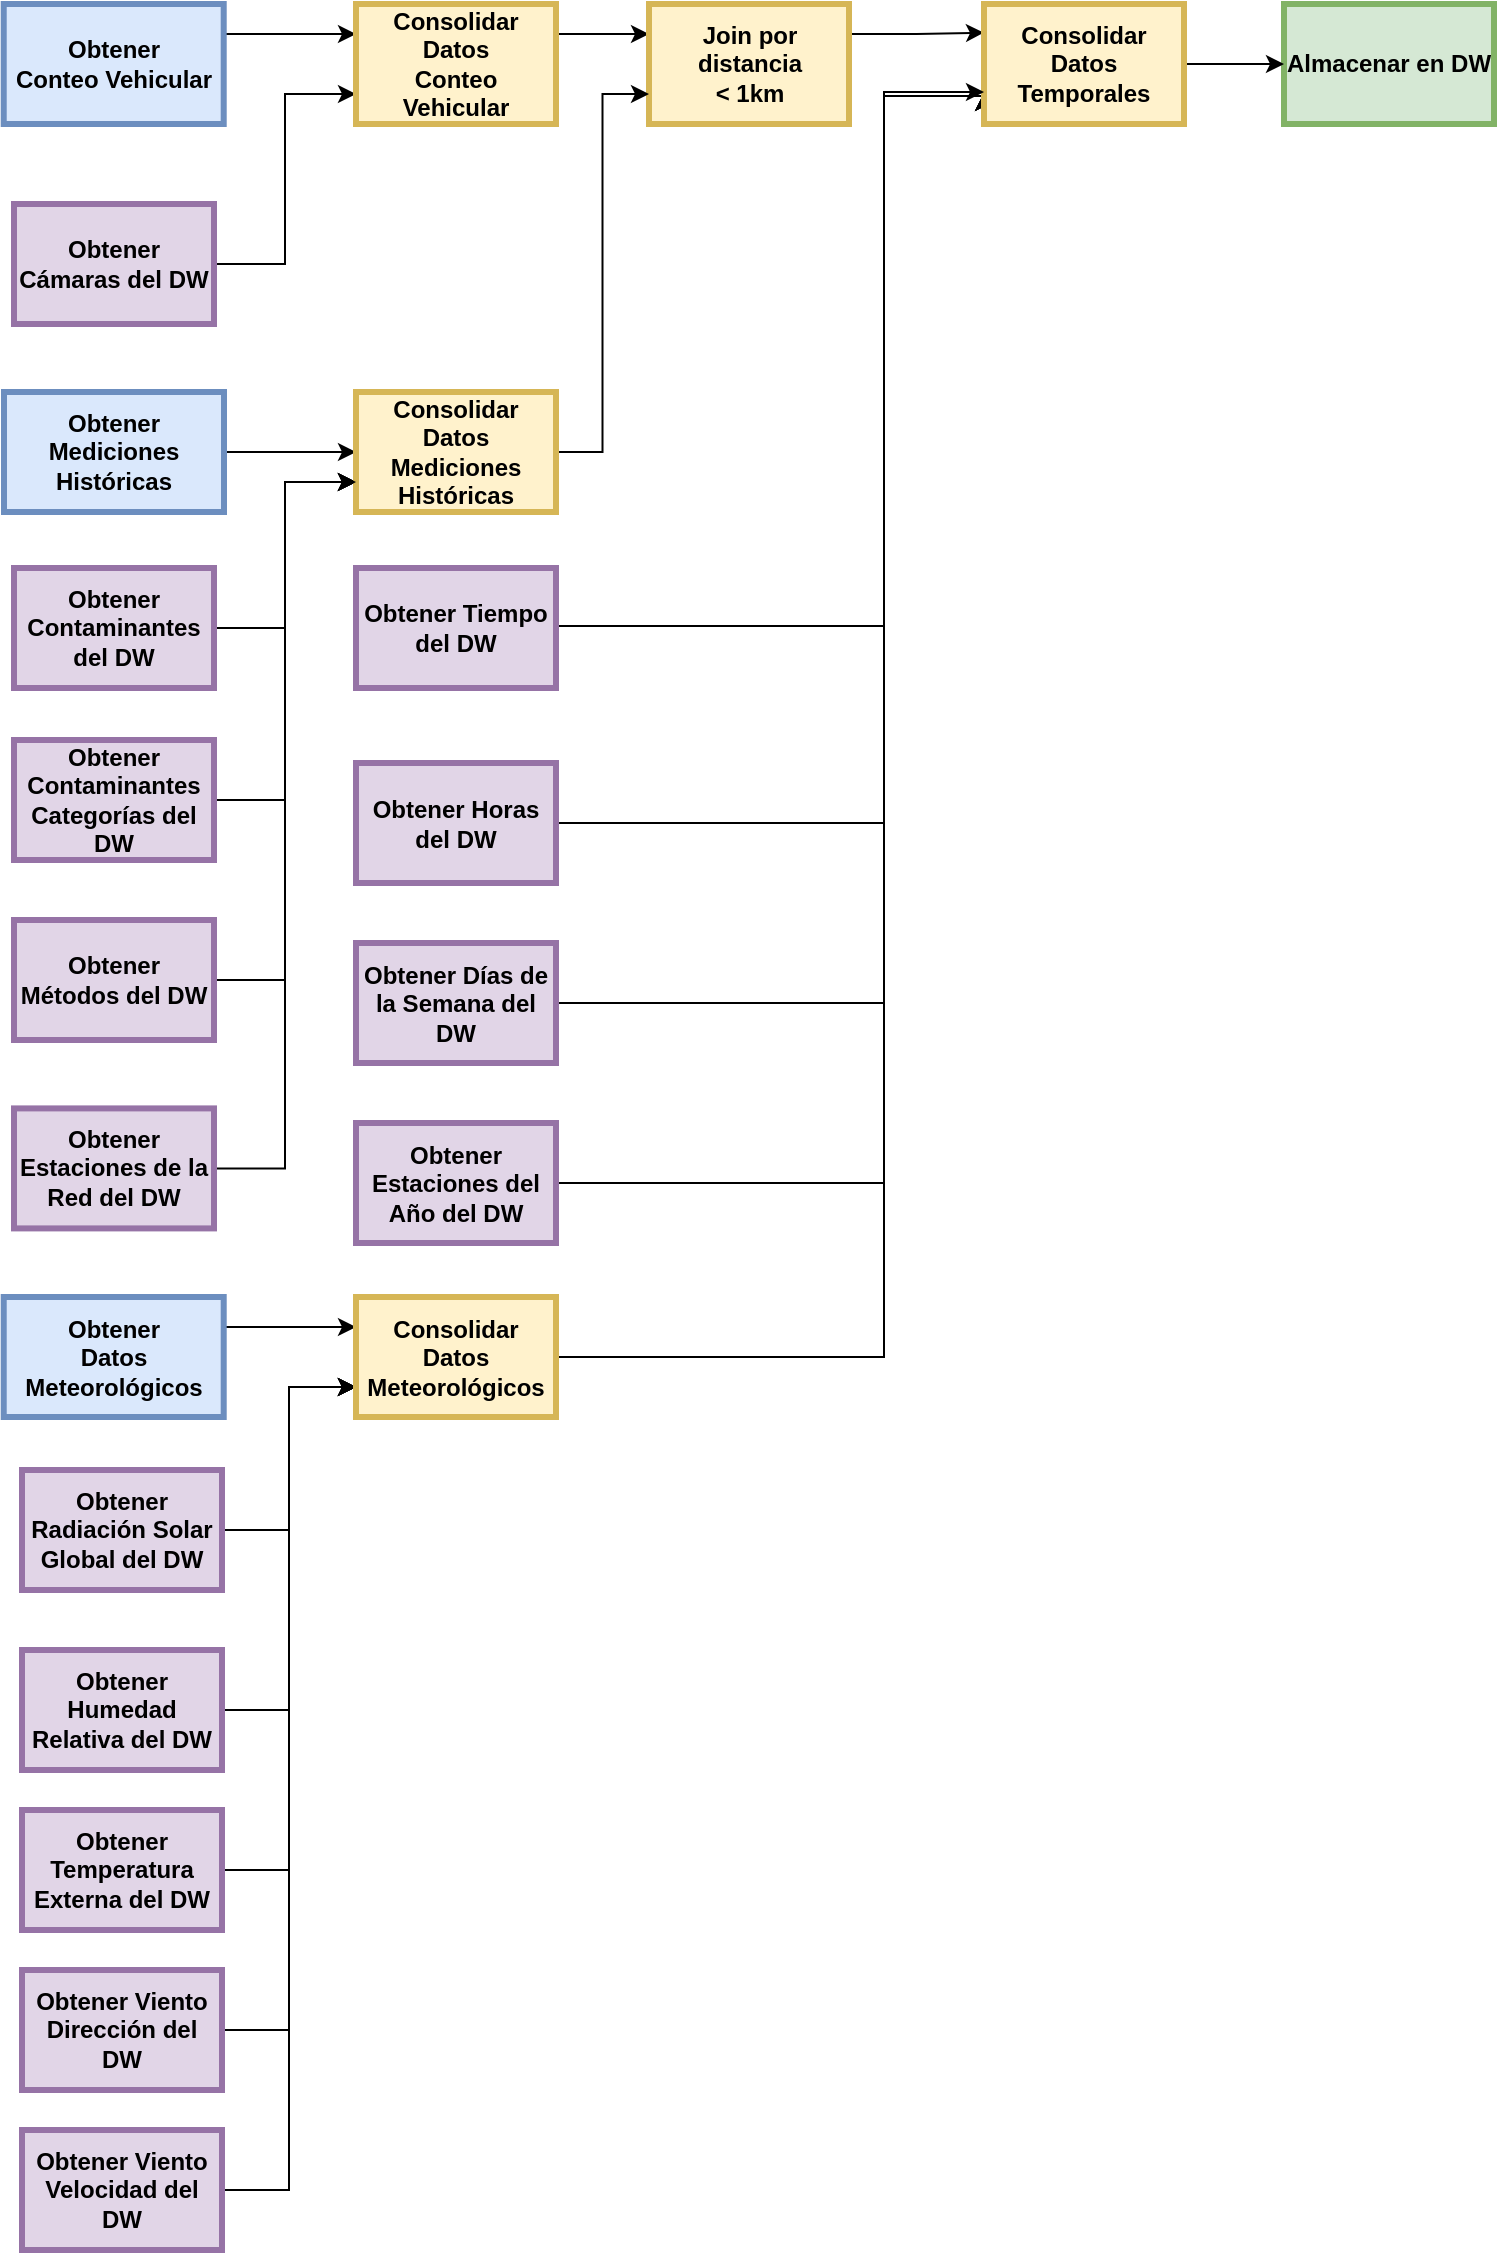 <mxfile pages="1" version="11.2.5" type="device"><diagram name="Page-1" id="c7558073-3199-34d8-9f00-42111426c3f3"><mxGraphModel dx="1310" dy="970" grid="1" gridSize="10" guides="1" tooltips="1" connect="1" arrows="1" fold="1" page="1" pageScale="1" pageWidth="826" pageHeight="1169" background="#ffffff" math="0" shadow="0"><root><mxCell id="0"/><mxCell id="1" parent="0"/><mxCell id="do3hUkY-1f6CtB785oFi-58" style="edgeStyle=orthogonalEdgeStyle;rounded=0;orthogonalLoop=1;jettySize=auto;html=1;exitX=1;exitY=0.5;exitDx=0;exitDy=0;entryX=0;entryY=0.75;entryDx=0;entryDy=0;" parent="1" source="do3hUkY-1f6CtB785oFi-1" edge="1"><mxGeometry relative="1" as="geometry"><Array as="points"><mxPoint x="480" y="543"/><mxPoint x="480" y="90"/></Array><mxPoint x="530" y="88.333" as="targetPoint"/></mxGeometry></mxCell><mxCell id="do3hUkY-1f6CtB785oFi-1" value="Obtener Días de la Semana del DW" style="whiteSpace=wrap;align=center;verticalAlign=middle;fontStyle=1;strokeWidth=3;fillColor=#e1d5e7;strokeColor=#9673a6;" parent="1" vertex="1"><mxGeometry x="216" y="513.5" width="100" height="60" as="geometry"/></mxCell><mxCell id="do3hUkY-1f6CtB785oFi-50" style="edgeStyle=orthogonalEdgeStyle;rounded=0;orthogonalLoop=1;jettySize=auto;html=1;exitX=1;exitY=0.5;exitDx=0;exitDy=0;entryX=0;entryY=0.75;entryDx=0;entryDy=0;" parent="1" source="do3hUkY-1f6CtB785oFi-2" target="do3hUkY-1f6CtB785oFi-45" edge="1"><mxGeometry relative="1" as="geometry"/></mxCell><mxCell id="do3hUkY-1f6CtB785oFi-2" value="Obtener Métodos del DW" style="whiteSpace=wrap;align=center;verticalAlign=middle;fontStyle=1;strokeWidth=3;fillColor=#e1d5e7;strokeColor=#9673a6;" parent="1" vertex="1"><mxGeometry x="45" y="502" width="100" height="60" as="geometry"/></mxCell><mxCell id="do3hUkY-1f6CtB785oFi-57" style="edgeStyle=orthogonalEdgeStyle;rounded=0;orthogonalLoop=1;jettySize=auto;html=1;exitX=1;exitY=0.5;exitDx=0;exitDy=0;entryX=0;entryY=0.75;entryDx=0;entryDy=0;" parent="1" source="do3hUkY-1f6CtB785oFi-3" edge="1"><mxGeometry relative="1" as="geometry"><Array as="points"><mxPoint x="480" y="453"/><mxPoint x="480" y="90"/></Array><mxPoint x="530" y="88.333" as="targetPoint"/></mxGeometry></mxCell><mxCell id="do3hUkY-1f6CtB785oFi-3" value="Obtener Horas del DW" style="whiteSpace=wrap;align=center;verticalAlign=middle;fontStyle=1;strokeWidth=3;fillColor=#e1d5e7;strokeColor=#9673a6;" parent="1" vertex="1"><mxGeometry x="216" y="423.5" width="100" height="60" as="geometry"/></mxCell><mxCell id="do3hUkY-1f6CtB785oFi-55" style="edgeStyle=orthogonalEdgeStyle;rounded=0;orthogonalLoop=1;jettySize=auto;html=1;exitX=1;exitY=0.5;exitDx=0;exitDy=0;entryX=0;entryY=0.75;entryDx=0;entryDy=0;" parent="1" source="do3hUkY-1f6CtB785oFi-4" edge="1"><mxGeometry relative="1" as="geometry"><Array as="points"><mxPoint x="480" y="355"/><mxPoint x="480" y="90"/></Array><mxPoint x="530" y="88.333" as="targetPoint"/></mxGeometry></mxCell><mxCell id="do3hUkY-1f6CtB785oFi-4" value="Obtener Tiempo del DW" style="whiteSpace=wrap;align=center;verticalAlign=middle;fontStyle=1;strokeWidth=3;fillColor=#e1d5e7;strokeColor=#9673a6;" parent="1" vertex="1"><mxGeometry x="216" y="326" width="100" height="60" as="geometry"/></mxCell><mxCell id="do3hUkY-1f6CtB785oFi-60" style="edgeStyle=orthogonalEdgeStyle;rounded=0;orthogonalLoop=1;jettySize=auto;html=1;exitX=1;exitY=0.5;exitDx=0;exitDy=0;entryX=0;entryY=0.75;entryDx=0;entryDy=0;" parent="1" source="do3hUkY-1f6CtB785oFi-5" edge="1"><mxGeometry relative="1" as="geometry"><Array as="points"><mxPoint x="480" y="633"/><mxPoint x="480" y="90"/></Array><mxPoint x="530" y="88.333" as="targetPoint"/></mxGeometry></mxCell><mxCell id="do3hUkY-1f6CtB785oFi-5" value="Obtener Estaciones del Año del DW" style="whiteSpace=wrap;align=center;verticalAlign=middle;fontStyle=1;strokeWidth=3;fillColor=#e1d5e7;strokeColor=#9673a6;" parent="1" vertex="1"><mxGeometry x="216" y="603.5" width="100" height="60" as="geometry"/></mxCell><mxCell id="do3hUkY-1f6CtB785oFi-48" style="edgeStyle=orthogonalEdgeStyle;rounded=0;orthogonalLoop=1;jettySize=auto;html=1;exitX=1;exitY=0.5;exitDx=0;exitDy=0;entryX=0;entryY=0.75;entryDx=0;entryDy=0;" parent="1" source="do3hUkY-1f6CtB785oFi-6" target="do3hUkY-1f6CtB785oFi-45" edge="1"><mxGeometry relative="1" as="geometry"/></mxCell><mxCell id="do3hUkY-1f6CtB785oFi-6" value="Obtener Contaminantes Categorías del DW" style="whiteSpace=wrap;align=center;verticalAlign=middle;fontStyle=1;strokeWidth=3;fillColor=#e1d5e7;strokeColor=#9673a6;" parent="1" vertex="1"><mxGeometry x="45" y="412" width="100" height="60" as="geometry"/></mxCell><mxCell id="do3hUkY-1f6CtB785oFi-30" style="edgeStyle=orthogonalEdgeStyle;rounded=0;orthogonalLoop=1;jettySize=auto;html=1;exitX=1;exitY=0.5;exitDx=0;exitDy=0;entryX=0;entryY=0.75;entryDx=0;entryDy=0;" parent="1" source="do3hUkY-1f6CtB785oFi-9" target="do3hUkY-1f6CtB785oFi-25" edge="1"><mxGeometry relative="1" as="geometry"/></mxCell><mxCell id="do3hUkY-1f6CtB785oFi-9" value="Obtener Cámaras del DW" style="whiteSpace=wrap;align=center;verticalAlign=middle;fontStyle=1;strokeWidth=3;fillColor=#e1d5e7;strokeColor=#9673a6;" parent="1" vertex="1"><mxGeometry x="45" y="144" width="100" height="60" as="geometry"/></mxCell><mxCell id="do3hUkY-1f6CtB785oFi-47" style="edgeStyle=orthogonalEdgeStyle;rounded=0;orthogonalLoop=1;jettySize=auto;html=1;exitX=1;exitY=0.5;exitDx=0;exitDy=0;entryX=0;entryY=0.75;entryDx=0;entryDy=0;" parent="1" source="do3hUkY-1f6CtB785oFi-21" target="do3hUkY-1f6CtB785oFi-45" edge="1"><mxGeometry relative="1" as="geometry"/></mxCell><mxCell id="do3hUkY-1f6CtB785oFi-21" value="Obtener Contaminantes del DW" style="whiteSpace=wrap;align=center;verticalAlign=middle;fontStyle=1;strokeWidth=3;fillColor=#e1d5e7;strokeColor=#9673a6;" parent="1" vertex="1"><mxGeometry x="45" y="326" width="100" height="60" as="geometry"/></mxCell><mxCell id="do3hUkY-1f6CtB785oFi-78" style="edgeStyle=orthogonalEdgeStyle;rounded=0;orthogonalLoop=1;jettySize=auto;html=1;exitX=1;exitY=0.25;exitDx=0;exitDy=0;entryX=0;entryY=0.25;entryDx=0;entryDy=0;" parent="1" source="do3hUkY-1f6CtB785oFi-23" target="do3hUkY-1f6CtB785oFi-25" edge="1"><mxGeometry relative="1" as="geometry"/></mxCell><mxCell id="do3hUkY-1f6CtB785oFi-23" value="Obtener&#10;Conteo Vehicular" style="whiteSpace=wrap;align=center;verticalAlign=middle;fontStyle=1;strokeWidth=3;fillColor=#dae8fc;strokeColor=#6c8ebf;" parent="1" vertex="1"><mxGeometry x="39.853" y="44" width="110" height="60" as="geometry"/></mxCell><mxCell id="do3hUkY-1f6CtB785oFi-46" style="edgeStyle=orthogonalEdgeStyle;rounded=0;orthogonalLoop=1;jettySize=auto;html=1;exitX=1;exitY=0.5;exitDx=0;exitDy=0;entryX=0;entryY=0.5;entryDx=0;entryDy=0;" parent="1" source="do3hUkY-1f6CtB785oFi-24" target="do3hUkY-1f6CtB785oFi-45" edge="1"><mxGeometry relative="1" as="geometry"/></mxCell><mxCell id="do3hUkY-1f6CtB785oFi-24" value="Obtener&#10;Mediciones Históricas" style="whiteSpace=wrap;align=center;verticalAlign=middle;fontStyle=1;strokeWidth=3;fillColor=#dae8fc;strokeColor=#6c8ebf;" parent="1" vertex="1"><mxGeometry x="40" y="238" width="110" height="60" as="geometry"/></mxCell><mxCell id="do3hUkY-1f6CtB785oFi-79" style="edgeStyle=orthogonalEdgeStyle;rounded=0;orthogonalLoop=1;jettySize=auto;html=1;exitX=1;exitY=0.25;exitDx=0;exitDy=0;entryX=0;entryY=0.25;entryDx=0;entryDy=0;" parent="1" source="do3hUkY-1f6CtB785oFi-25" target="do3hUkY-1f6CtB785oFi-36" edge="1"><mxGeometry relative="1" as="geometry"/></mxCell><mxCell id="do3hUkY-1f6CtB785oFi-25" value="Consolidar&#10;Datos&#10;Conteo Vehicular" style="whiteSpace=wrap;align=center;verticalAlign=middle;fontStyle=1;strokeWidth=3;fillColor=#fff2cc;strokeColor=#d6b656;" parent="1" vertex="1"><mxGeometry x="216" y="44" width="100" height="60" as="geometry"/></mxCell><mxCell id="do3hUkY-1f6CtB785oFi-80" style="edgeStyle=orthogonalEdgeStyle;rounded=0;orthogonalLoop=1;jettySize=auto;html=1;exitX=1;exitY=0.25;exitDx=0;exitDy=0;entryX=0;entryY=0.25;entryDx=0;entryDy=0;" parent="1" source="do3hUkY-1f6CtB785oFi-36" edge="1"><mxGeometry relative="1" as="geometry"><mxPoint x="530" y="58.333" as="targetPoint"/></mxGeometry></mxCell><mxCell id="do3hUkY-1f6CtB785oFi-36" value="Join por distancia&#10;&lt; 1km" style="whiteSpace=wrap;align=center;verticalAlign=middle;fontStyle=1;strokeWidth=3;fillColor=#fff2cc;strokeColor=#d6b656;" parent="1" vertex="1"><mxGeometry x="362.5" y="44" width="100" height="60" as="geometry"/></mxCell><mxCell id="do3hUkY-1f6CtB785oFi-54" style="edgeStyle=orthogonalEdgeStyle;rounded=0;orthogonalLoop=1;jettySize=auto;html=1;exitX=1;exitY=0.5;exitDx=0;exitDy=0;entryX=0;entryY=0.75;entryDx=0;entryDy=0;" parent="1" source="do3hUkY-1f6CtB785oFi-45" target="do3hUkY-1f6CtB785oFi-36" edge="1"><mxGeometry relative="1" as="geometry"/></mxCell><mxCell id="do3hUkY-1f6CtB785oFi-45" value="Consolidar&#10;Datos&#10;Mediciones Históricas" style="whiteSpace=wrap;align=center;verticalAlign=middle;fontStyle=1;strokeWidth=3;fillColor=#fff2cc;strokeColor=#d6b656;" parent="1" vertex="1"><mxGeometry x="216" y="238" width="100" height="60" as="geometry"/></mxCell><mxCell id="do3hUkY-1f6CtB785oFi-53" style="edgeStyle=orthogonalEdgeStyle;rounded=0;orthogonalLoop=1;jettySize=auto;html=1;exitX=1;exitY=0.5;exitDx=0;exitDy=0;entryX=0;entryY=0.75;entryDx=0;entryDy=0;" parent="1" source="do3hUkY-1f6CtB785oFi-52" target="do3hUkY-1f6CtB785oFi-45" edge="1"><mxGeometry relative="1" as="geometry"/></mxCell><mxCell id="do3hUkY-1f6CtB785oFi-52" value="Obtener Estaciones de la Red del DW" style="whiteSpace=wrap;align=center;verticalAlign=middle;fontStyle=1;strokeWidth=3;fillColor=#e1d5e7;strokeColor=#9673a6;" parent="1" vertex="1"><mxGeometry x="45" y="596.206" width="100" height="60" as="geometry"/></mxCell><mxCell id="do3hUkY-1f6CtB785oFi-77" value="Almacenar en DW" style="whiteSpace=wrap;align=center;verticalAlign=middle;fontStyle=1;strokeWidth=3;fillColor=#d5e8d4;strokeColor=#82b366;" parent="1" vertex="1"><mxGeometry x="680" y="44" width="105" height="60" as="geometry"/></mxCell><mxCell id="XdUMfqGqQ7B290a4ZKHN-33" style="edgeStyle=orthogonalEdgeStyle;rounded=0;orthogonalLoop=1;jettySize=auto;html=1;exitX=1;exitY=0.25;exitDx=0;exitDy=0;entryX=0;entryY=0.25;entryDx=0;entryDy=0;" edge="1" parent="1" source="XdUMfqGqQ7B290a4ZKHN-1" target="XdUMfqGqQ7B290a4ZKHN-30"><mxGeometry relative="1" as="geometry"/></mxCell><mxCell id="XdUMfqGqQ7B290a4ZKHN-1" value="Obtener&#10;Datos Meteorológicos" style="whiteSpace=wrap;align=center;verticalAlign=middle;fontStyle=1;strokeWidth=3;fillColor=#dae8fc;strokeColor=#6c8ebf;" vertex="1" parent="1"><mxGeometry x="39.853" y="690.5" width="110" height="60" as="geometry"/></mxCell><mxCell id="XdUMfqGqQ7B290a4ZKHN-40" style="edgeStyle=orthogonalEdgeStyle;rounded=0;orthogonalLoop=1;jettySize=auto;html=1;exitX=1;exitY=0.5;exitDx=0;exitDy=0;entryX=0;entryY=0.5;entryDx=0;entryDy=0;" edge="1" parent="1" source="XdUMfqGqQ7B290a4ZKHN-13" target="do3hUkY-1f6CtB785oFi-77"><mxGeometry relative="1" as="geometry"/></mxCell><mxCell id="XdUMfqGqQ7B290a4ZKHN-13" value="Consolidar&#10;Datos&#10;Temporales" style="whiteSpace=wrap;align=center;verticalAlign=middle;fontStyle=1;strokeWidth=3;fillColor=#fff2cc;strokeColor=#d6b656;" vertex="1" parent="1"><mxGeometry x="530" y="44" width="100" height="60" as="geometry"/></mxCell><mxCell id="XdUMfqGqQ7B290a4ZKHN-35" style="edgeStyle=orthogonalEdgeStyle;rounded=0;orthogonalLoop=1;jettySize=auto;html=1;exitX=1;exitY=0.5;exitDx=0;exitDy=0;entryX=0;entryY=0.75;entryDx=0;entryDy=0;" edge="1" parent="1" source="XdUMfqGqQ7B290a4ZKHN-19" target="XdUMfqGqQ7B290a4ZKHN-30"><mxGeometry relative="1" as="geometry"/></mxCell><mxCell id="XdUMfqGqQ7B290a4ZKHN-19" value="Obtener Temperatura Externa del DW" style="whiteSpace=wrap;align=center;verticalAlign=middle;fontStyle=1;strokeWidth=3;fillColor=#e1d5e7;strokeColor=#9673a6;" vertex="1" parent="1"><mxGeometry x="49" y="947" width="100" height="60" as="geometry"/></mxCell><mxCell id="XdUMfqGqQ7B290a4ZKHN-34" style="edgeStyle=orthogonalEdgeStyle;rounded=0;orthogonalLoop=1;jettySize=auto;html=1;exitX=1;exitY=0.5;exitDx=0;exitDy=0;entryX=0;entryY=0.75;entryDx=0;entryDy=0;" edge="1" parent="1" source="XdUMfqGqQ7B290a4ZKHN-21" target="XdUMfqGqQ7B290a4ZKHN-30"><mxGeometry relative="1" as="geometry"/></mxCell><mxCell id="XdUMfqGqQ7B290a4ZKHN-21" value="Obtener Humedad Relativa del DW" style="whiteSpace=wrap;align=center;verticalAlign=middle;fontStyle=1;strokeWidth=3;fillColor=#e1d5e7;strokeColor=#9673a6;" vertex="1" parent="1"><mxGeometry x="49" y="867" width="100" height="60" as="geometry"/></mxCell><mxCell id="XdUMfqGqQ7B290a4ZKHN-32" style="edgeStyle=orthogonalEdgeStyle;rounded=0;orthogonalLoop=1;jettySize=auto;html=1;exitX=1;exitY=0.5;exitDx=0;exitDy=0;entryX=0;entryY=0.75;entryDx=0;entryDy=0;" edge="1" parent="1" source="XdUMfqGqQ7B290a4ZKHN-23" target="XdUMfqGqQ7B290a4ZKHN-30"><mxGeometry relative="1" as="geometry"/></mxCell><mxCell id="XdUMfqGqQ7B290a4ZKHN-23" value="Obtener Radiación Solar Global del DW" style="whiteSpace=wrap;align=center;verticalAlign=middle;fontStyle=1;strokeWidth=3;fillColor=#e1d5e7;strokeColor=#9673a6;" vertex="1" parent="1"><mxGeometry x="49" y="777" width="100" height="60" as="geometry"/></mxCell><mxCell id="XdUMfqGqQ7B290a4ZKHN-36" style="edgeStyle=orthogonalEdgeStyle;rounded=0;orthogonalLoop=1;jettySize=auto;html=1;exitX=1;exitY=0.5;exitDx=0;exitDy=0;entryX=0;entryY=0.75;entryDx=0;entryDy=0;" edge="1" parent="1" source="XdUMfqGqQ7B290a4ZKHN-25" target="XdUMfqGqQ7B290a4ZKHN-30"><mxGeometry relative="1" as="geometry"/></mxCell><mxCell id="XdUMfqGqQ7B290a4ZKHN-25" value="Obtener Viento Dirección del DW" style="whiteSpace=wrap;align=center;verticalAlign=middle;fontStyle=1;strokeWidth=3;fillColor=#e1d5e7;strokeColor=#9673a6;" vertex="1" parent="1"><mxGeometry x="49" y="1027" width="100" height="60" as="geometry"/></mxCell><mxCell id="XdUMfqGqQ7B290a4ZKHN-37" style="edgeStyle=orthogonalEdgeStyle;rounded=0;orthogonalLoop=1;jettySize=auto;html=1;exitX=1;exitY=0.5;exitDx=0;exitDy=0;entryX=0;entryY=0.75;entryDx=0;entryDy=0;" edge="1" parent="1" source="XdUMfqGqQ7B290a4ZKHN-27" target="XdUMfqGqQ7B290a4ZKHN-30"><mxGeometry relative="1" as="geometry"/></mxCell><mxCell id="XdUMfqGqQ7B290a4ZKHN-27" value="Obtener Viento Velocidad del DW" style="whiteSpace=wrap;align=center;verticalAlign=middle;fontStyle=1;strokeWidth=3;fillColor=#e1d5e7;strokeColor=#9673a6;" vertex="1" parent="1"><mxGeometry x="49" y="1107" width="100" height="60" as="geometry"/></mxCell><mxCell id="XdUMfqGqQ7B290a4ZKHN-38" style="edgeStyle=orthogonalEdgeStyle;rounded=0;orthogonalLoop=1;jettySize=auto;html=1;exitX=1;exitY=0.5;exitDx=0;exitDy=0;entryX=0;entryY=0.75;entryDx=0;entryDy=0;" edge="1" parent="1" source="XdUMfqGqQ7B290a4ZKHN-30" target="XdUMfqGqQ7B290a4ZKHN-13"><mxGeometry relative="1" as="geometry"><Array as="points"><mxPoint x="480" y="720"/><mxPoint x="480" y="88"/></Array></mxGeometry></mxCell><mxCell id="XdUMfqGqQ7B290a4ZKHN-30" value="Consolidar&#10;Datos&#10;Meteorológicos" style="whiteSpace=wrap;align=center;verticalAlign=middle;fontStyle=1;strokeWidth=3;fillColor=#fff2cc;strokeColor=#d6b656;" vertex="1" parent="1"><mxGeometry x="216" y="690.5" width="100" height="60" as="geometry"/></mxCell></root></mxGraphModel></diagram></mxfile>